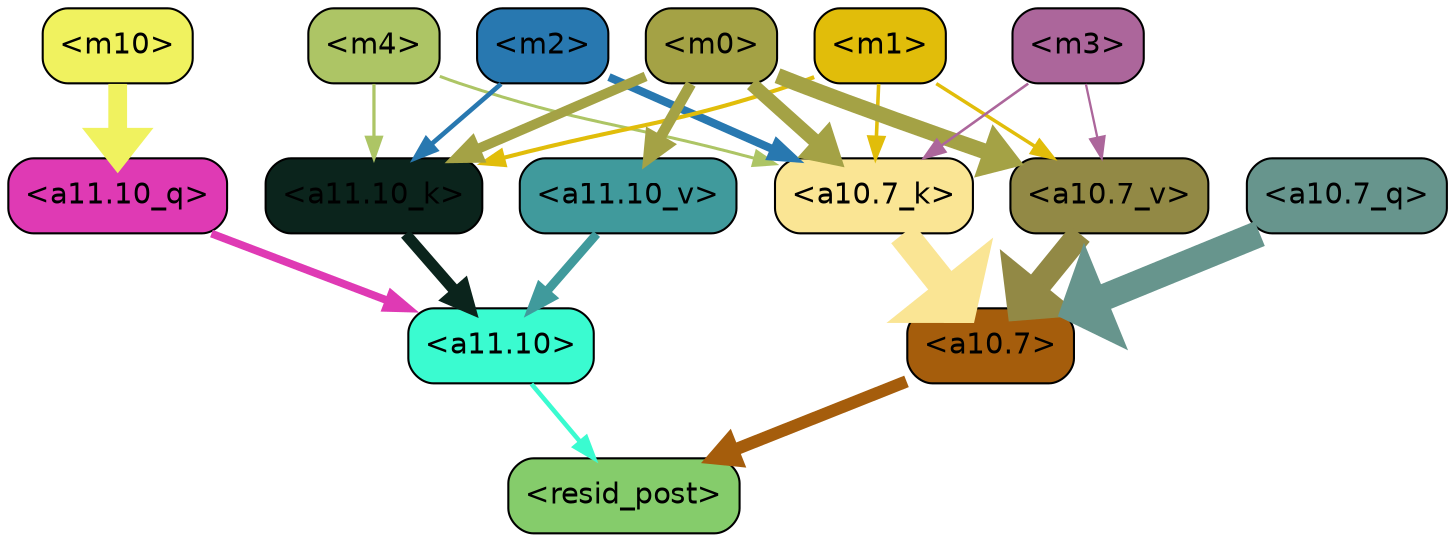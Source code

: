 strict digraph "" {
	graph [bgcolor=transparent,
		layout=dot,
		overlap=false,
		splines=true
	];
	"<a11.10>"	[color=black,
		fillcolor="#3afbd0",
		fontname=Helvetica,
		shape=box,
		style="filled, rounded"];
	"<resid_post>"	[color=black,
		fillcolor="#85cc6b",
		fontname=Helvetica,
		shape=box,
		style="filled, rounded"];
	"<a11.10>" -> "<resid_post>"	[color="#3afbd0",
		penwidth=2.1870908737182617];
	"<a10.7>"	[color=black,
		fillcolor="#a55d0c",
		fontname=Helvetica,
		shape=box,
		style="filled, rounded"];
	"<a10.7>" -> "<resid_post>"	[color="#a55d0c",
		penwidth=5.91640043258667];
	"<a11.10_q>"	[color=black,
		fillcolor="#df3ab4",
		fontname=Helvetica,
		shape=box,
		style="filled, rounded"];
	"<a11.10_q>" -> "<a11.10>"	[color="#df3ab4",
		penwidth=3.7345781326293945];
	"<a11.10_k>"	[color=black,
		fillcolor="#0b241c",
		fontname=Helvetica,
		shape=box,
		style="filled, rounded"];
	"<a11.10_k>" -> "<a11.10>"	[color="#0b241c",
		penwidth=5.476471900939941];
	"<a11.10_v>"	[color=black,
		fillcolor="#409a9c",
		fontname=Helvetica,
		shape=box,
		style="filled, rounded"];
	"<a11.10_v>" -> "<a11.10>"	[color="#409a9c",
		penwidth=4.234584808349609];
	"<m10>"	[color=black,
		fillcolor="#f0f25f",
		fontname=Helvetica,
		shape=box,
		style="filled, rounded"];
	"<m10>" -> "<a11.10_q>"	[color="#f0f25f",
		penwidth=9.006220817565918];
	"<m4>"	[color=black,
		fillcolor="#adc565",
		fontname=Helvetica,
		shape=box,
		style="filled, rounded"];
	"<m4>" -> "<a11.10_k>"	[color="#adc565",
		penwidth=1.5611934661865234];
	"<a10.7_k>"	[color=black,
		fillcolor="#fae594",
		fontname=Helvetica,
		shape=box,
		style="filled, rounded"];
	"<m4>" -> "<a10.7_k>"	[color="#adc565",
		penwidth=1.4400577545166016];
	"<m2>"	[color=black,
		fillcolor="#2878b0",
		fontname=Helvetica,
		shape=box,
		style="filled, rounded"];
	"<m2>" -> "<a11.10_k>"	[color="#2878b0",
		penwidth=2.233745574951172];
	"<m2>" -> "<a10.7_k>"	[color="#2878b0",
		penwidth=3.885385513305664];
	"<m1>"	[color=black,
		fillcolor="#e1bd0a",
		fontname=Helvetica,
		shape=box,
		style="filled, rounded"];
	"<m1>" -> "<a11.10_k>"	[color="#e1bd0a",
		penwidth=1.9532585144042969];
	"<m1>" -> "<a10.7_k>"	[color="#e1bd0a",
		penwidth=1.715433120727539];
	"<a10.7_v>"	[color=black,
		fillcolor="#928945",
		fontname=Helvetica,
		shape=box,
		style="filled, rounded"];
	"<m1>" -> "<a10.7_v>"	[color="#e1bd0a",
		penwidth=1.6661434173583984];
	"<m0>"	[color=black,
		fillcolor="#a4a245",
		fontname=Helvetica,
		shape=box,
		style="filled, rounded"];
	"<m0>" -> "<a11.10_k>"	[color="#a4a245",
		penwidth=4.74156379699707];
	"<m0>" -> "<a11.10_v>"	[color="#a4a245",
		penwidth=5.179497718811035];
	"<m0>" -> "<a10.7_k>"	[color="#a4a245",
		penwidth=6.664663314819336];
	"<m0>" -> "<a10.7_v>"	[color="#a4a245",
		penwidth=7.515811920166016];
	"<a10.7_q>"	[color=black,
		fillcolor="#67958d",
		fontname=Helvetica,
		shape=box,
		style="filled, rounded"];
	"<a10.7_q>" -> "<a10.7>"	[color="#67958d",
		penwidth=12.782963037490845];
	"<a10.7_k>" -> "<a10.7>"	[color="#fae594",
		penwidth=14.267318844795227];
	"<a10.7_v>" -> "<a10.7>"	[color="#928945",
		penwidth=11.931080102920532];
	"<m3>"	[color=black,
		fillcolor="#ac669b",
		fontname=Helvetica,
		shape=box,
		style="filled, rounded"];
	"<m3>" -> "<a10.7_k>"	[color="#ac669b",
		penwidth=1.2413082122802734];
	"<m3>" -> "<a10.7_v>"	[color="#ac669b",
		penwidth=1.1016654968261719];
}
